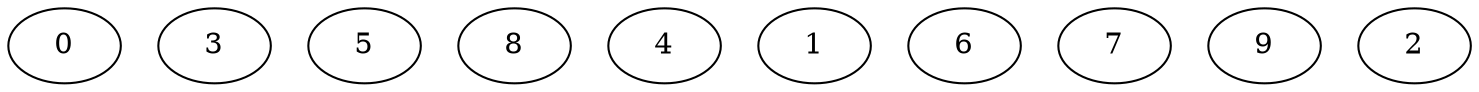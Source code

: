 digraph "Independent_Nodes_10_WeightType_Random#4" {
	graph ["Duplicate states"=0,
		GraphType=Independent,
		"Max states in OPEN"=0,
		Modes="120000ms; topo-ordered tasks, ; Pruning: task equivalence, fixed order ready list, ; F-value: ; Optimisation: best schedule length (\
SL) optimisation on equal, ",
		NumberOfTasks=10,
		"Pruned using list schedule length"=41,
		"States removed from OPEN"=0,
		TargetSystem="Homogeneous-2",
		"Time to schedule (ms)"=102,
		"Total idle time"=0,
		"Total schedule length"=31,
		"Total sequential time"=61,
		"Total states created"=117
	];
	0	["Finish time"=9,
		Processor=0,
		"Start time"=0,
		Weight=9];
	3	["Finish time"=9,
		Processor=1,
		"Start time"=0,
		Weight=9];
	5	["Finish time"=16,
		Processor=0,
		"Start time"=9,
		Weight=7];
	8	["Finish time"=16,
		Processor=1,
		"Start time"=9,
		Weight=7];
	4	["Finish time"=22,
		Processor=0,
		"Start time"=16,
		Weight=6];
	1	["Finish time"=21,
		Processor=1,
		"Start time"=16,
		Weight=5];
	6	["Finish time"=26,
		Processor=1,
		"Start time"=21,
		Weight=5];
	7	["Finish time"=27,
		Processor=0,
		"Start time"=22,
		Weight=5];
	9	["Finish time"=31,
		Processor=1,
		"Start time"=26,
		Weight=5];
	2	["Finish time"=30,
		Processor=0,
		"Start time"=27,
		Weight=3];
}
